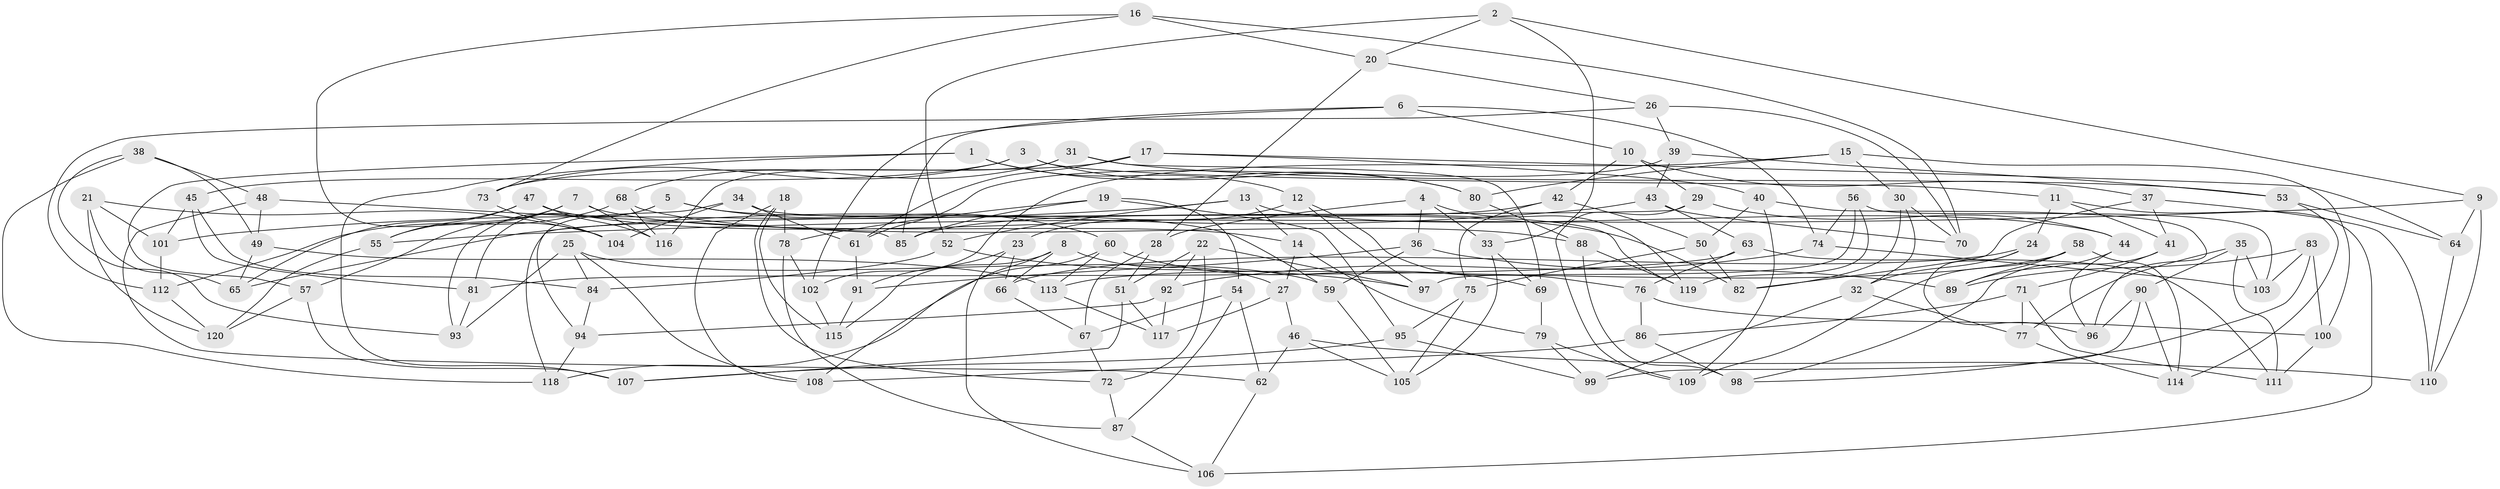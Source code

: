 // Generated by graph-tools (version 1.1) at 2025/56/03/09/25 04:56:17]
// undirected, 120 vertices, 240 edges
graph export_dot {
graph [start="1"]
  node [color=gray90,style=filled];
  1;
  2;
  3;
  4;
  5;
  6;
  7;
  8;
  9;
  10;
  11;
  12;
  13;
  14;
  15;
  16;
  17;
  18;
  19;
  20;
  21;
  22;
  23;
  24;
  25;
  26;
  27;
  28;
  29;
  30;
  31;
  32;
  33;
  34;
  35;
  36;
  37;
  38;
  39;
  40;
  41;
  42;
  43;
  44;
  45;
  46;
  47;
  48;
  49;
  50;
  51;
  52;
  53;
  54;
  55;
  56;
  57;
  58;
  59;
  60;
  61;
  62;
  63;
  64;
  65;
  66;
  67;
  68;
  69;
  70;
  71;
  72;
  73;
  74;
  75;
  76;
  77;
  78;
  79;
  80;
  81;
  82;
  83;
  84;
  85;
  86;
  87;
  88;
  89;
  90;
  91;
  92;
  93;
  94;
  95;
  96;
  97;
  98;
  99;
  100;
  101;
  102;
  103;
  104;
  105;
  106;
  107;
  108;
  109;
  110;
  111;
  112;
  113;
  114;
  115;
  116;
  117;
  118;
  119;
  120;
  1 -- 80;
  1 -- 12;
  1 -- 107;
  1 -- 57;
  2 -- 33;
  2 -- 20;
  2 -- 52;
  2 -- 9;
  3 -- 45;
  3 -- 11;
  3 -- 80;
  3 -- 73;
  4 -- 36;
  4 -- 33;
  4 -- 119;
  4 -- 28;
  5 -- 59;
  5 -- 81;
  5 -- 93;
  5 -- 60;
  6 -- 85;
  6 -- 102;
  6 -- 74;
  6 -- 10;
  7 -- 57;
  7 -- 116;
  7 -- 14;
  7 -- 55;
  8 -- 115;
  8 -- 66;
  8 -- 27;
  8 -- 108;
  9 -- 64;
  9 -- 55;
  9 -- 110;
  10 -- 42;
  10 -- 29;
  10 -- 37;
  11 -- 106;
  11 -- 41;
  11 -- 24;
  12 -- 76;
  12 -- 97;
  12 -- 23;
  13 -- 52;
  13 -- 44;
  13 -- 101;
  13 -- 14;
  14 -- 27;
  14 -- 79;
  15 -- 102;
  15 -- 30;
  15 -- 100;
  15 -- 80;
  16 -- 70;
  16 -- 104;
  16 -- 20;
  16 -- 73;
  17 -- 73;
  17 -- 64;
  17 -- 40;
  17 -- 61;
  18 -- 78;
  18 -- 115;
  18 -- 72;
  18 -- 108;
  19 -- 78;
  19 -- 95;
  19 -- 85;
  19 -- 54;
  20 -- 28;
  20 -- 26;
  21 -- 101;
  21 -- 65;
  21 -- 120;
  21 -- 104;
  22 -- 97;
  22 -- 51;
  22 -- 92;
  22 -- 72;
  23 -- 106;
  23 -- 91;
  23 -- 66;
  24 -- 32;
  24 -- 66;
  24 -- 96;
  25 -- 84;
  25 -- 108;
  25 -- 93;
  25 -- 59;
  26 -- 39;
  26 -- 112;
  26 -- 70;
  27 -- 117;
  27 -- 46;
  28 -- 51;
  28 -- 67;
  29 -- 44;
  29 -- 109;
  29 -- 118;
  30 -- 32;
  30 -- 70;
  30 -- 82;
  31 -- 69;
  31 -- 53;
  31 -- 68;
  31 -- 116;
  32 -- 77;
  32 -- 99;
  33 -- 105;
  33 -- 69;
  34 -- 61;
  34 -- 94;
  34 -- 104;
  34 -- 119;
  35 -- 111;
  35 -- 103;
  35 -- 77;
  35 -- 90;
  36 -- 91;
  36 -- 59;
  36 -- 89;
  37 -- 110;
  37 -- 41;
  37 -- 82;
  38 -- 118;
  38 -- 93;
  38 -- 49;
  38 -- 48;
  39 -- 43;
  39 -- 53;
  39 -- 61;
  40 -- 96;
  40 -- 50;
  40 -- 109;
  41 -- 71;
  41 -- 98;
  42 -- 50;
  42 -- 75;
  42 -- 85;
  43 -- 65;
  43 -- 70;
  43 -- 63;
  44 -- 89;
  44 -- 96;
  45 -- 81;
  45 -- 84;
  45 -- 101;
  46 -- 62;
  46 -- 110;
  46 -- 105;
  47 -- 82;
  47 -- 65;
  47 -- 55;
  47 -- 116;
  48 -- 85;
  48 -- 62;
  48 -- 49;
  49 -- 65;
  49 -- 113;
  50 -- 82;
  50 -- 75;
  51 -- 117;
  51 -- 107;
  52 -- 84;
  52 -- 97;
  53 -- 64;
  53 -- 114;
  54 -- 62;
  54 -- 87;
  54 -- 67;
  55 -- 120;
  56 -- 74;
  56 -- 97;
  56 -- 103;
  56 -- 119;
  57 -- 120;
  57 -- 107;
  58 -- 113;
  58 -- 114;
  58 -- 109;
  58 -- 89;
  59 -- 105;
  60 -- 69;
  60 -- 118;
  60 -- 113;
  61 -- 91;
  62 -- 106;
  63 -- 81;
  63 -- 111;
  63 -- 76;
  64 -- 110;
  66 -- 67;
  67 -- 72;
  68 -- 112;
  68 -- 88;
  68 -- 116;
  69 -- 79;
  71 -- 86;
  71 -- 77;
  71 -- 111;
  72 -- 87;
  73 -- 104;
  74 -- 92;
  74 -- 103;
  75 -- 105;
  75 -- 95;
  76 -- 100;
  76 -- 86;
  77 -- 114;
  78 -- 87;
  78 -- 102;
  79 -- 99;
  79 -- 109;
  80 -- 88;
  81 -- 93;
  83 -- 89;
  83 -- 103;
  83 -- 98;
  83 -- 100;
  84 -- 94;
  86 -- 108;
  86 -- 98;
  87 -- 106;
  88 -- 98;
  88 -- 119;
  90 -- 96;
  90 -- 99;
  90 -- 114;
  91 -- 115;
  92 -- 117;
  92 -- 94;
  94 -- 118;
  95 -- 107;
  95 -- 99;
  100 -- 111;
  101 -- 112;
  102 -- 115;
  112 -- 120;
  113 -- 117;
}
